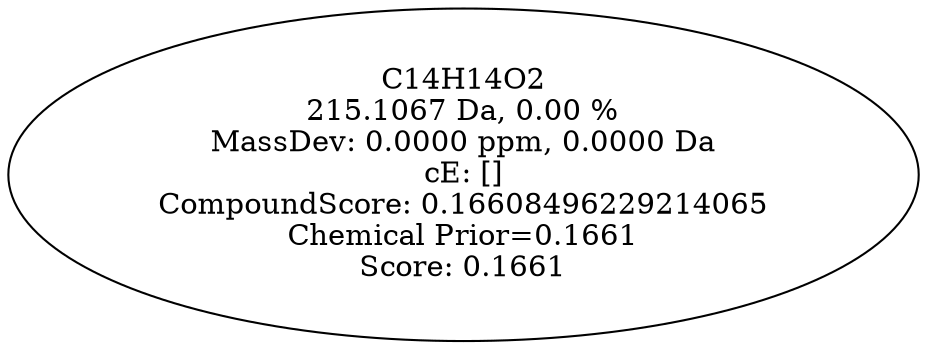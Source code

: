 strict digraph {
v1 [label="C14H14O2\n215.1067 Da, 0.00 %\nMassDev: 0.0000 ppm, 0.0000 Da\ncE: []\nCompoundScore: 0.16608496229214065\nChemical Prior=0.1661\nScore: 0.1661"];
}